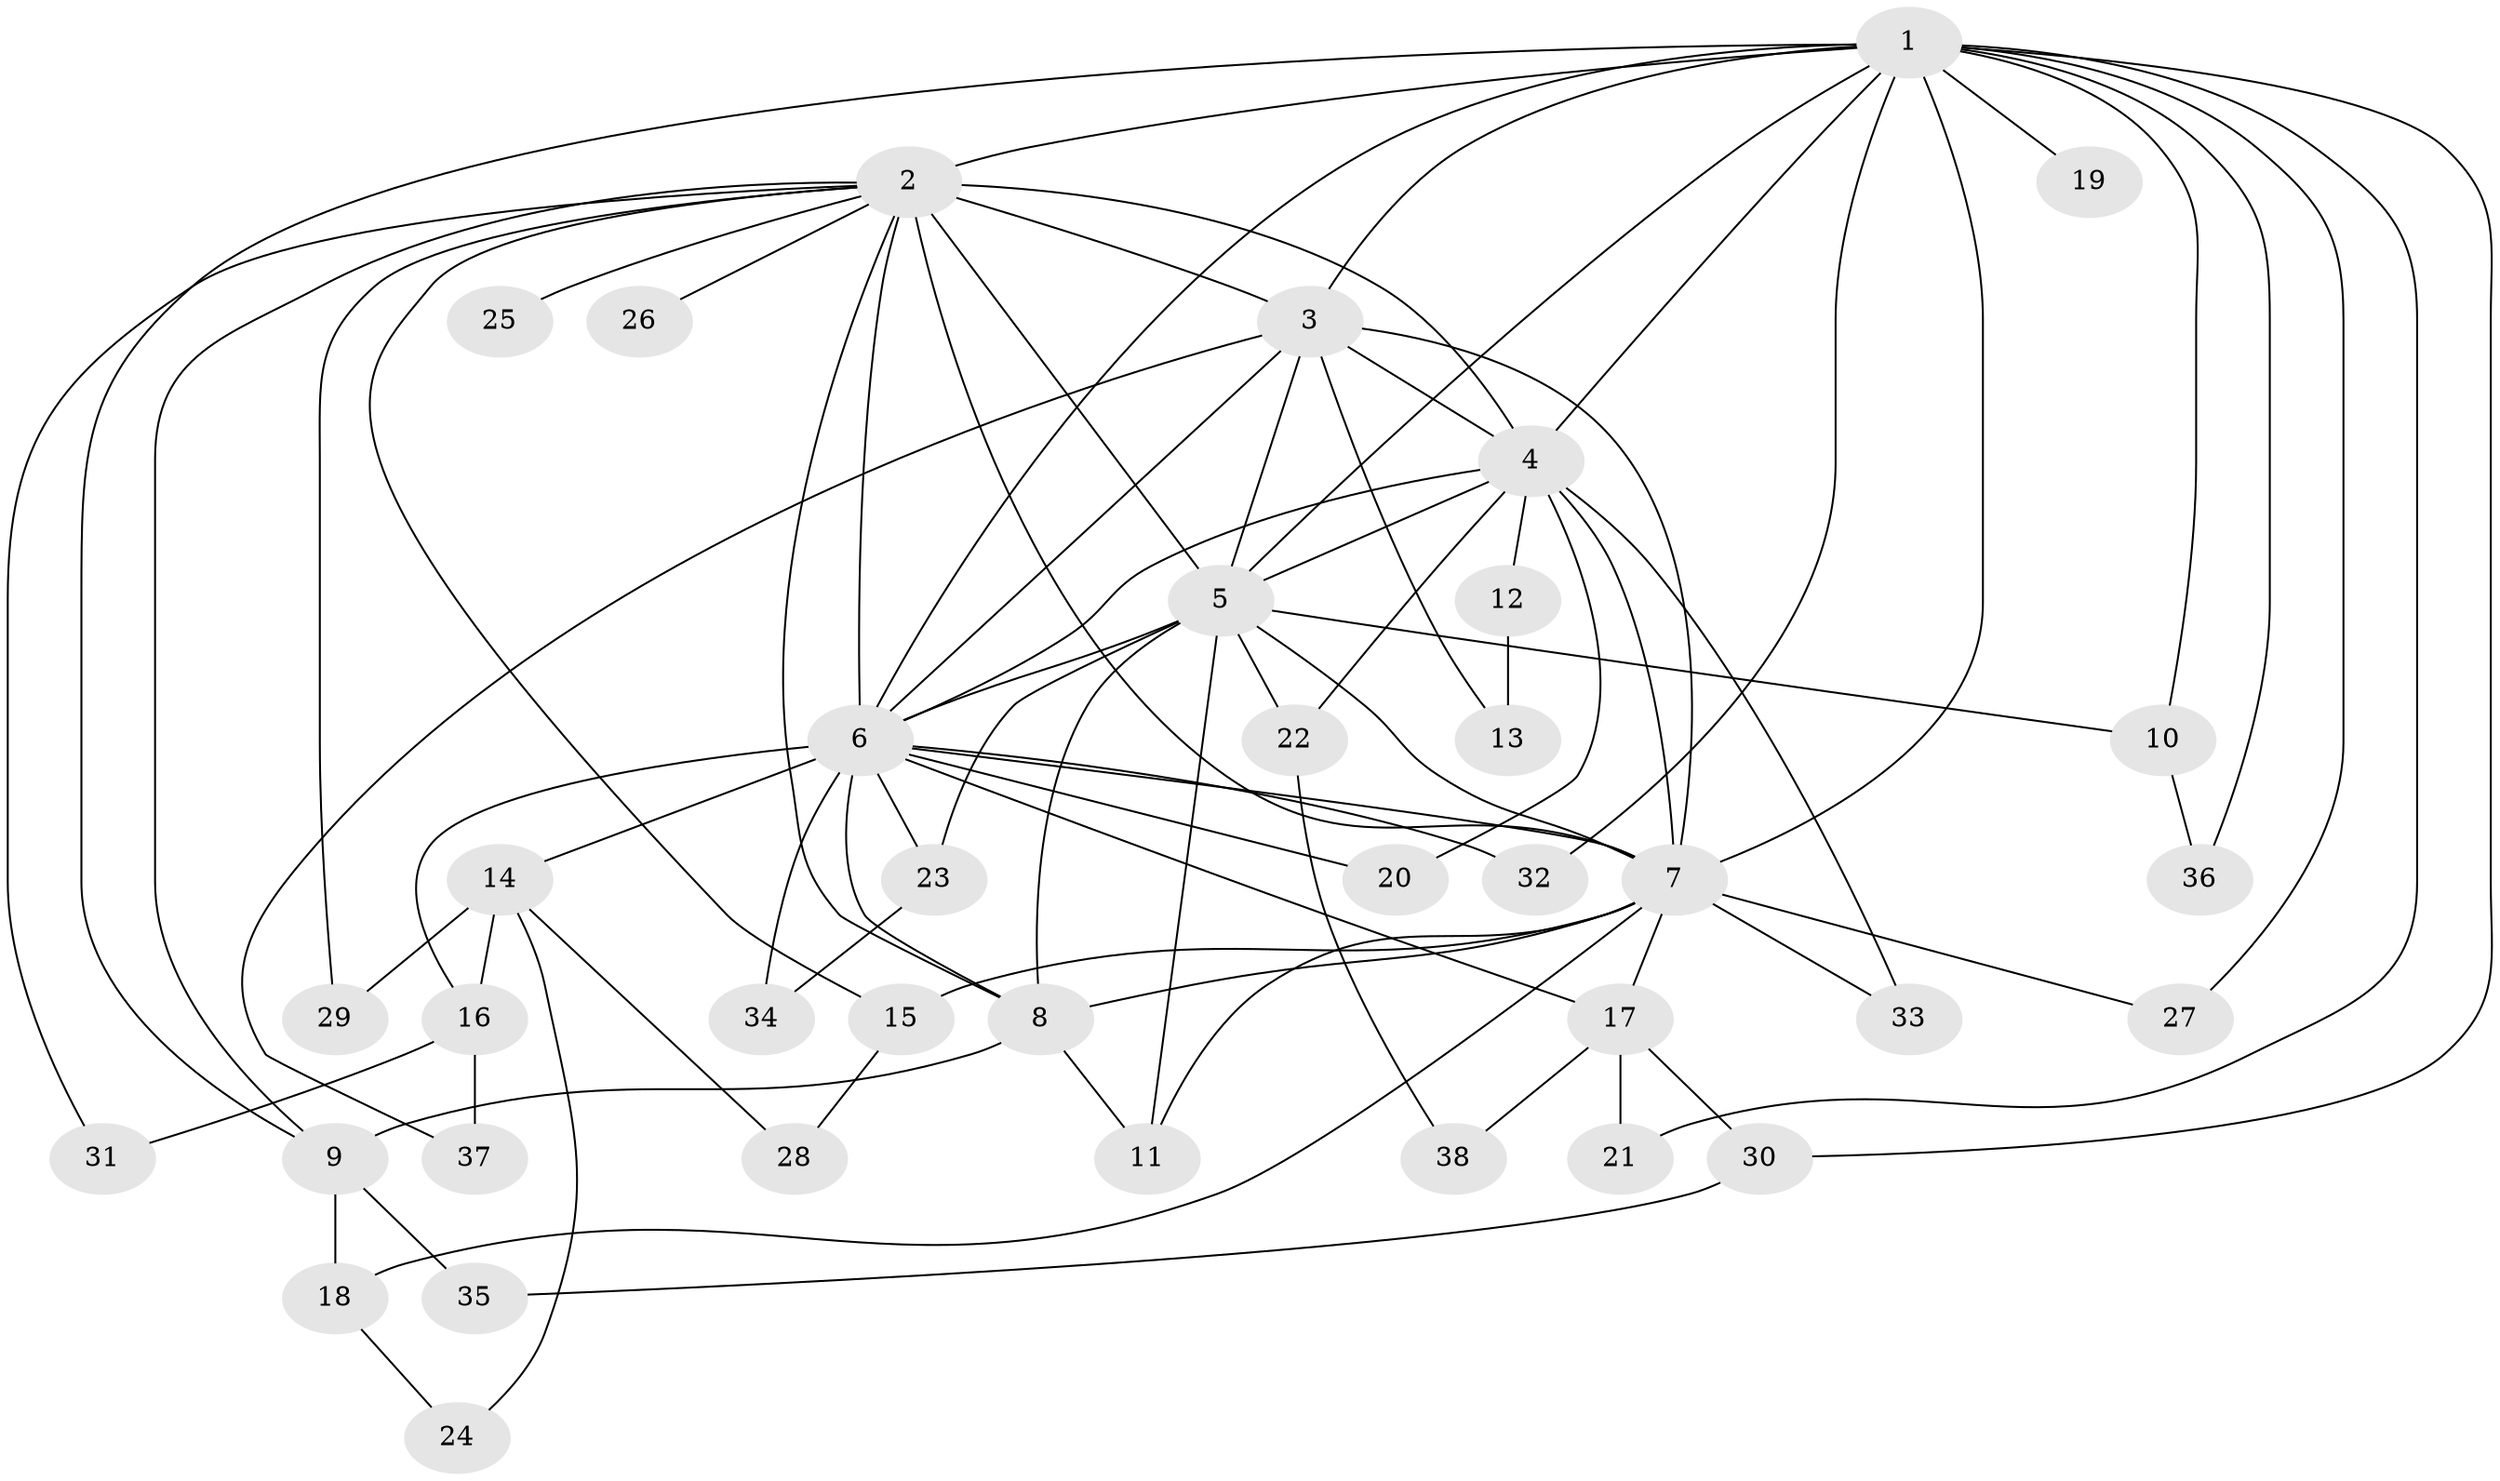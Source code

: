 // original degree distribution, {19: 0.038461538461538464, 15: 0.038461538461538464, 12: 0.019230769230769232, 14: 0.057692307692307696, 11: 0.019230769230769232, 17: 0.019230769230769232, 2: 0.5192307692307693, 4: 0.038461538461538464, 5: 0.038461538461538464, 3: 0.19230769230769232, 6: 0.019230769230769232}
// Generated by graph-tools (version 1.1) at 2025/49/03/04/25 22:49:36]
// undirected, 38 vertices, 82 edges
graph export_dot {
  node [color=gray90,style=filled];
  1;
  2;
  3;
  4;
  5;
  6;
  7;
  8;
  9;
  10;
  11;
  12;
  13;
  14;
  15;
  16;
  17;
  18;
  19;
  20;
  21;
  22;
  23;
  24;
  25;
  26;
  27;
  28;
  29;
  30;
  31;
  32;
  33;
  34;
  35;
  36;
  37;
  38;
  1 -- 2 [weight=2.0];
  1 -- 3 [weight=1.0];
  1 -- 4 [weight=1.0];
  1 -- 5 [weight=2.0];
  1 -- 6 [weight=1.0];
  1 -- 7 [weight=3.0];
  1 -- 9 [weight=1.0];
  1 -- 10 [weight=1.0];
  1 -- 19 [weight=1.0];
  1 -- 21 [weight=1.0];
  1 -- 27 [weight=1.0];
  1 -- 30 [weight=1.0];
  1 -- 32 [weight=1.0];
  1 -- 36 [weight=1.0];
  2 -- 3 [weight=2.0];
  2 -- 4 [weight=2.0];
  2 -- 5 [weight=4.0];
  2 -- 6 [weight=2.0];
  2 -- 7 [weight=4.0];
  2 -- 8 [weight=1.0];
  2 -- 9 [weight=1.0];
  2 -- 15 [weight=1.0];
  2 -- 25 [weight=2.0];
  2 -- 26 [weight=1.0];
  2 -- 29 [weight=1.0];
  2 -- 31 [weight=1.0];
  3 -- 4 [weight=1.0];
  3 -- 5 [weight=2.0];
  3 -- 6 [weight=1.0];
  3 -- 7 [weight=3.0];
  3 -- 13 [weight=1.0];
  3 -- 37 [weight=1.0];
  4 -- 5 [weight=2.0];
  4 -- 6 [weight=1.0];
  4 -- 7 [weight=3.0];
  4 -- 12 [weight=1.0];
  4 -- 20 [weight=1.0];
  4 -- 22 [weight=1.0];
  4 -- 33 [weight=1.0];
  5 -- 6 [weight=2.0];
  5 -- 7 [weight=4.0];
  5 -- 8 [weight=1.0];
  5 -- 10 [weight=1.0];
  5 -- 11 [weight=1.0];
  5 -- 22 [weight=1.0];
  5 -- 23 [weight=1.0];
  6 -- 7 [weight=3.0];
  6 -- 8 [weight=1.0];
  6 -- 14 [weight=1.0];
  6 -- 16 [weight=1.0];
  6 -- 17 [weight=1.0];
  6 -- 20 [weight=1.0];
  6 -- 23 [weight=1.0];
  6 -- 32 [weight=1.0];
  6 -- 34 [weight=1.0];
  7 -- 8 [weight=1.0];
  7 -- 11 [weight=1.0];
  7 -- 15 [weight=1.0];
  7 -- 17 [weight=1.0];
  7 -- 18 [weight=1.0];
  7 -- 27 [weight=1.0];
  7 -- 33 [weight=1.0];
  8 -- 9 [weight=1.0];
  8 -- 11 [weight=1.0];
  9 -- 18 [weight=1.0];
  9 -- 35 [weight=1.0];
  10 -- 36 [weight=1.0];
  12 -- 13 [weight=1.0];
  14 -- 16 [weight=1.0];
  14 -- 24 [weight=1.0];
  14 -- 28 [weight=1.0];
  14 -- 29 [weight=1.0];
  15 -- 28 [weight=1.0];
  16 -- 31 [weight=1.0];
  16 -- 37 [weight=1.0];
  17 -- 21 [weight=1.0];
  17 -- 30 [weight=1.0];
  17 -- 38 [weight=1.0];
  18 -- 24 [weight=1.0];
  22 -- 38 [weight=1.0];
  23 -- 34 [weight=1.0];
  30 -- 35 [weight=1.0];
}
